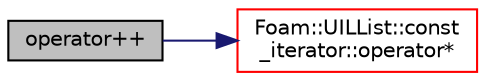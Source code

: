 digraph "operator++"
{
  bgcolor="transparent";
  edge [fontname="Helvetica",fontsize="10",labelfontname="Helvetica",labelfontsize="10"];
  node [fontname="Helvetica",fontsize="10",shape=record];
  rankdir="LR";
  Node1 [label="operator++",height=0.2,width=0.4,color="black", fillcolor="grey75", style="filled" fontcolor="black"];
  Node1 -> Node2 [color="midnightblue",fontsize="10",style="solid",fontname="Helvetica"];
  Node2 [label="Foam::UILList::const\l_iterator::operator*",height=0.2,width=0.4,color="red",URL="$classFoam_1_1UILList_1_1const__iterator.html#ab4b58a6d46612a0bb2649967d2247b70"];
}
